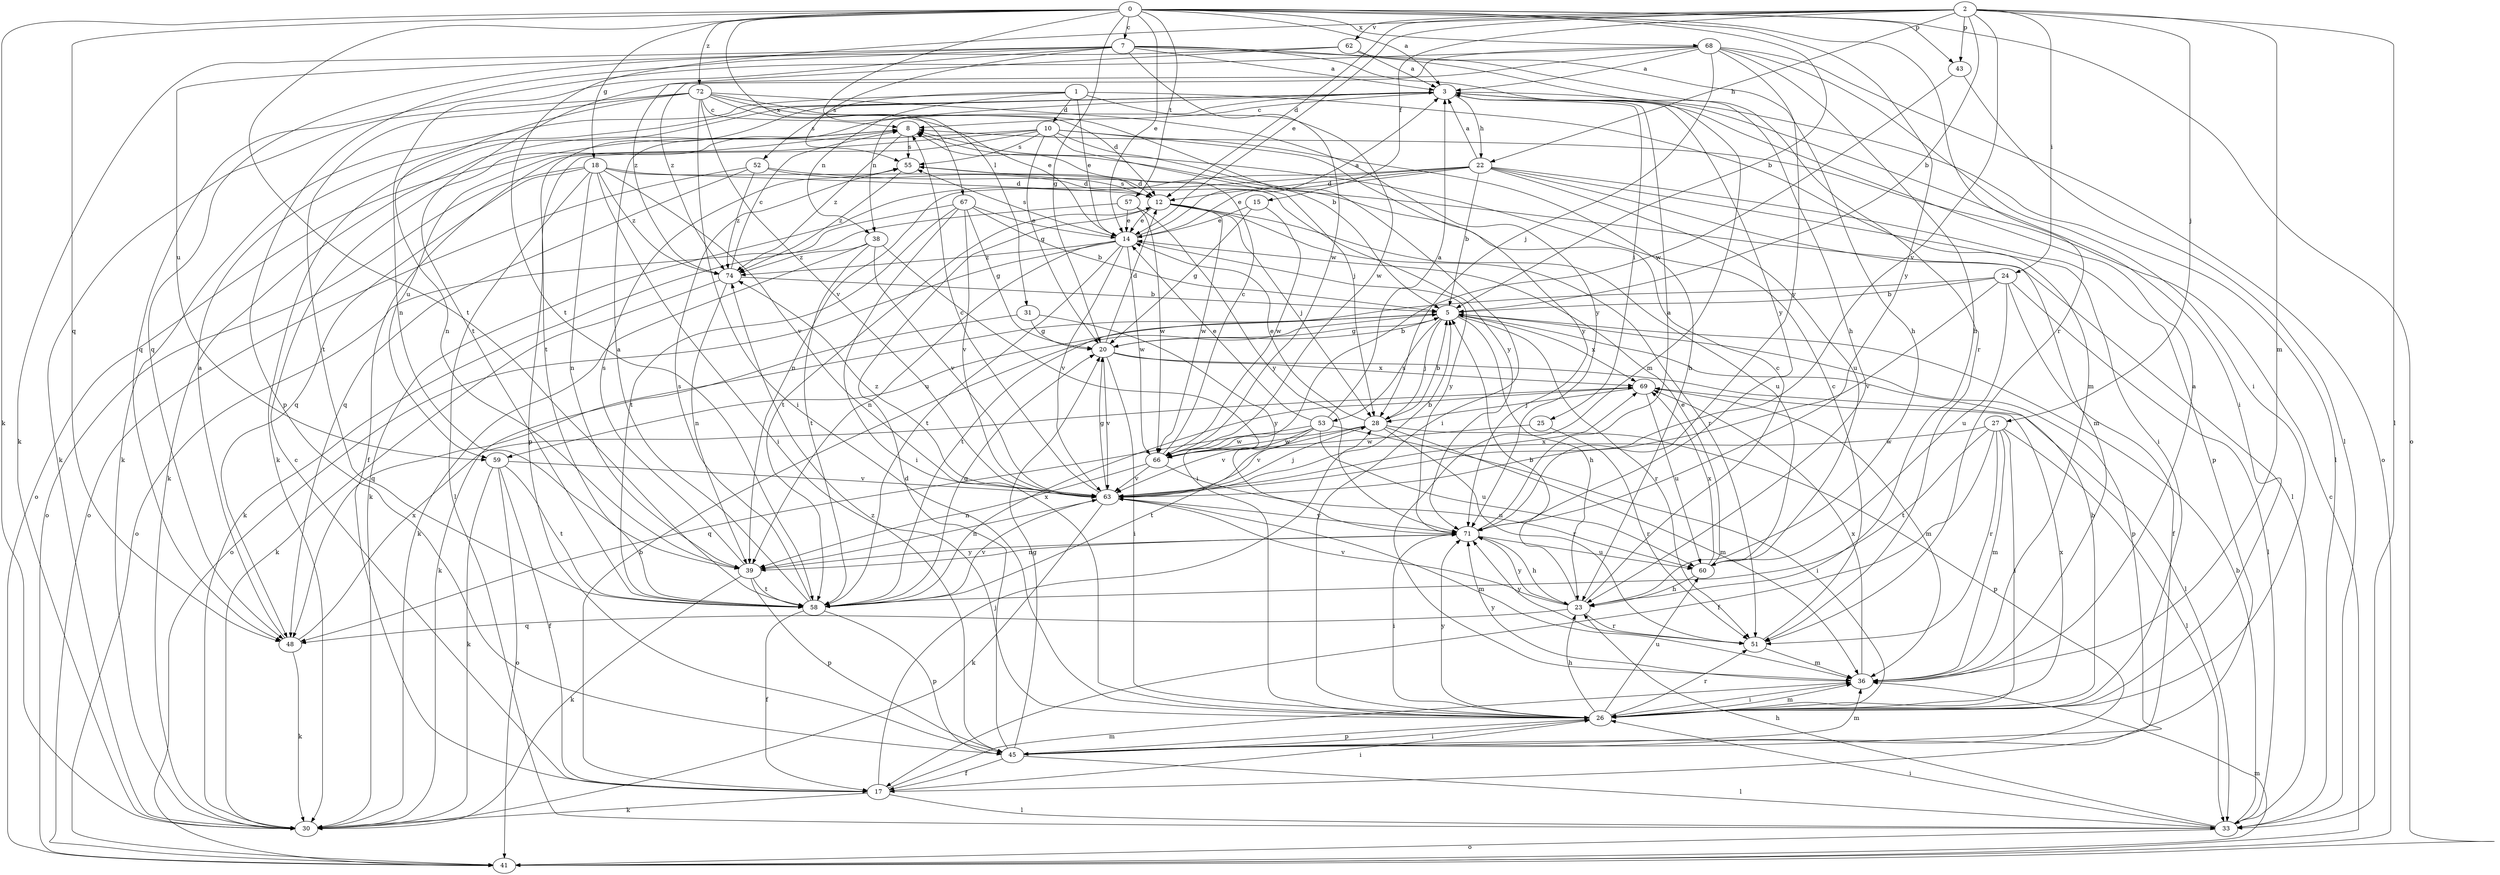 strict digraph  {
0;
1;
2;
3;
5;
7;
8;
10;
12;
14;
15;
17;
18;
20;
22;
23;
24;
25;
26;
27;
28;
30;
31;
33;
36;
38;
39;
41;
43;
45;
48;
51;
52;
53;
55;
57;
58;
59;
60;
62;
63;
66;
67;
68;
69;
71;
72;
74;
0 -> 3  [label=a];
0 -> 5  [label=b];
0 -> 7  [label=c];
0 -> 14  [label=e];
0 -> 18  [label=g];
0 -> 20  [label=g];
0 -> 30  [label=k];
0 -> 31  [label=l];
0 -> 41  [label=o];
0 -> 43  [label=p];
0 -> 48  [label=q];
0 -> 51  [label=r];
0 -> 57  [label=t];
0 -> 58  [label=t];
0 -> 67  [label=x];
0 -> 68  [label=x];
0 -> 71  [label=y];
0 -> 72  [label=z];
1 -> 10  [label=d];
1 -> 14  [label=e];
1 -> 30  [label=k];
1 -> 36  [label=m];
1 -> 38  [label=n];
1 -> 52  [label=s];
1 -> 66  [label=w];
2 -> 5  [label=b];
2 -> 12  [label=d];
2 -> 14  [label=e];
2 -> 15  [label=f];
2 -> 22  [label=h];
2 -> 24  [label=i];
2 -> 27  [label=j];
2 -> 33  [label=l];
2 -> 36  [label=m];
2 -> 43  [label=p];
2 -> 58  [label=t];
2 -> 62  [label=v];
2 -> 63  [label=v];
3 -> 8  [label=c];
3 -> 22  [label=h];
3 -> 25  [label=i];
3 -> 26  [label=i];
3 -> 30  [label=k];
3 -> 33  [label=l];
3 -> 38  [label=n];
3 -> 58  [label=t];
3 -> 71  [label=y];
5 -> 20  [label=g];
5 -> 23  [label=h];
5 -> 28  [label=j];
5 -> 45  [label=p];
5 -> 48  [label=q];
5 -> 51  [label=r];
5 -> 53  [label=s];
5 -> 59  [label=u];
5 -> 69  [label=x];
7 -> 3  [label=a];
7 -> 23  [label=h];
7 -> 30  [label=k];
7 -> 36  [label=m];
7 -> 39  [label=n];
7 -> 45  [label=p];
7 -> 51  [label=r];
7 -> 55  [label=s];
7 -> 59  [label=u];
7 -> 66  [label=w];
8 -> 30  [label=k];
8 -> 55  [label=s];
8 -> 59  [label=u];
8 -> 74  [label=z];
10 -> 17  [label=f];
10 -> 20  [label=g];
10 -> 23  [label=h];
10 -> 26  [label=i];
10 -> 28  [label=j];
10 -> 41  [label=o];
10 -> 45  [label=p];
10 -> 55  [label=s];
10 -> 71  [label=y];
12 -> 14  [label=e];
12 -> 28  [label=j];
12 -> 51  [label=r];
12 -> 55  [label=s];
12 -> 58  [label=t];
12 -> 60  [label=u];
12 -> 66  [label=w];
14 -> 3  [label=a];
14 -> 39  [label=n];
14 -> 41  [label=o];
14 -> 55  [label=s];
14 -> 58  [label=t];
14 -> 63  [label=v];
14 -> 66  [label=w];
14 -> 71  [label=y];
14 -> 74  [label=z];
15 -> 14  [label=e];
15 -> 20  [label=g];
15 -> 66  [label=w];
17 -> 5  [label=b];
17 -> 8  [label=c];
17 -> 26  [label=i];
17 -> 28  [label=j];
17 -> 30  [label=k];
17 -> 33  [label=l];
17 -> 36  [label=m];
18 -> 12  [label=d];
18 -> 26  [label=i];
18 -> 33  [label=l];
18 -> 39  [label=n];
18 -> 41  [label=o];
18 -> 48  [label=q];
18 -> 63  [label=v];
18 -> 71  [label=y];
18 -> 74  [label=z];
20 -> 5  [label=b];
20 -> 12  [label=d];
20 -> 26  [label=i];
20 -> 33  [label=l];
20 -> 63  [label=v];
20 -> 69  [label=x];
22 -> 3  [label=a];
22 -> 5  [label=b];
22 -> 12  [label=d];
22 -> 14  [label=e];
22 -> 26  [label=i];
22 -> 30  [label=k];
22 -> 36  [label=m];
22 -> 39  [label=n];
22 -> 45  [label=p];
22 -> 60  [label=u];
23 -> 5  [label=b];
23 -> 8  [label=c];
23 -> 48  [label=q];
23 -> 51  [label=r];
23 -> 63  [label=v];
23 -> 71  [label=y];
24 -> 5  [label=b];
24 -> 17  [label=f];
24 -> 33  [label=l];
24 -> 58  [label=t];
24 -> 60  [label=u];
24 -> 63  [label=v];
25 -> 51  [label=r];
25 -> 66  [label=w];
26 -> 5  [label=b];
26 -> 23  [label=h];
26 -> 36  [label=m];
26 -> 45  [label=p];
26 -> 51  [label=r];
26 -> 60  [label=u];
26 -> 69  [label=x];
26 -> 71  [label=y];
27 -> 17  [label=f];
27 -> 26  [label=i];
27 -> 33  [label=l];
27 -> 36  [label=m];
27 -> 51  [label=r];
27 -> 58  [label=t];
27 -> 66  [label=w];
28 -> 5  [label=b];
28 -> 14  [label=e];
28 -> 36  [label=m];
28 -> 45  [label=p];
28 -> 51  [label=r];
28 -> 63  [label=v];
28 -> 66  [label=w];
31 -> 20  [label=g];
31 -> 30  [label=k];
31 -> 71  [label=y];
33 -> 5  [label=b];
33 -> 23  [label=h];
33 -> 26  [label=i];
33 -> 41  [label=o];
36 -> 3  [label=a];
36 -> 26  [label=i];
36 -> 69  [label=x];
36 -> 71  [label=y];
38 -> 26  [label=i];
38 -> 30  [label=k];
38 -> 58  [label=t];
38 -> 63  [label=v];
38 -> 74  [label=z];
39 -> 30  [label=k];
39 -> 45  [label=p];
39 -> 55  [label=s];
39 -> 58  [label=t];
39 -> 71  [label=y];
41 -> 8  [label=c];
41 -> 36  [label=m];
43 -> 33  [label=l];
43 -> 66  [label=w];
45 -> 12  [label=d];
45 -> 17  [label=f];
45 -> 20  [label=g];
45 -> 26  [label=i];
45 -> 33  [label=l];
45 -> 36  [label=m];
45 -> 74  [label=z];
48 -> 3  [label=a];
48 -> 30  [label=k];
48 -> 69  [label=x];
51 -> 8  [label=c];
51 -> 36  [label=m];
51 -> 71  [label=y];
52 -> 12  [label=d];
52 -> 33  [label=l];
52 -> 41  [label=o];
52 -> 48  [label=q];
52 -> 74  [label=z];
53 -> 3  [label=a];
53 -> 14  [label=e];
53 -> 26  [label=i];
53 -> 48  [label=q];
53 -> 58  [label=t];
53 -> 60  [label=u];
53 -> 63  [label=v];
53 -> 66  [label=w];
55 -> 12  [label=d];
55 -> 74  [label=z];
57 -> 14  [label=e];
57 -> 30  [label=k];
57 -> 66  [label=w];
57 -> 71  [label=y];
58 -> 3  [label=a];
58 -> 17  [label=f];
58 -> 20  [label=g];
58 -> 45  [label=p];
58 -> 55  [label=s];
58 -> 63  [label=v];
58 -> 69  [label=x];
59 -> 17  [label=f];
59 -> 30  [label=k];
59 -> 41  [label=o];
59 -> 58  [label=t];
59 -> 63  [label=v];
60 -> 14  [label=e];
60 -> 23  [label=h];
60 -> 69  [label=x];
62 -> 3  [label=a];
62 -> 23  [label=h];
62 -> 48  [label=q];
62 -> 74  [label=z];
63 -> 5  [label=b];
63 -> 8  [label=c];
63 -> 20  [label=g];
63 -> 28  [label=j];
63 -> 30  [label=k];
63 -> 36  [label=m];
63 -> 39  [label=n];
63 -> 69  [label=x];
63 -> 71  [label=y];
63 -> 74  [label=z];
66 -> 8  [label=c];
66 -> 39  [label=n];
66 -> 60  [label=u];
66 -> 63  [label=v];
67 -> 5  [label=b];
67 -> 14  [label=e];
67 -> 20  [label=g];
67 -> 26  [label=i];
67 -> 41  [label=o];
67 -> 58  [label=t];
67 -> 63  [label=v];
68 -> 3  [label=a];
68 -> 23  [label=h];
68 -> 26  [label=i];
68 -> 28  [label=j];
68 -> 41  [label=o];
68 -> 48  [label=q];
68 -> 58  [label=t];
68 -> 71  [label=y];
68 -> 74  [label=z];
69 -> 28  [label=j];
69 -> 36  [label=m];
69 -> 60  [label=u];
71 -> 3  [label=a];
71 -> 23  [label=h];
71 -> 26  [label=i];
71 -> 39  [label=n];
71 -> 60  [label=u];
72 -> 5  [label=b];
72 -> 8  [label=c];
72 -> 12  [label=d];
72 -> 14  [label=e];
72 -> 26  [label=i];
72 -> 30  [label=k];
72 -> 39  [label=n];
72 -> 58  [label=t];
72 -> 63  [label=v];
72 -> 71  [label=y];
74 -> 5  [label=b];
74 -> 8  [label=c];
74 -> 30  [label=k];
74 -> 39  [label=n];
}
